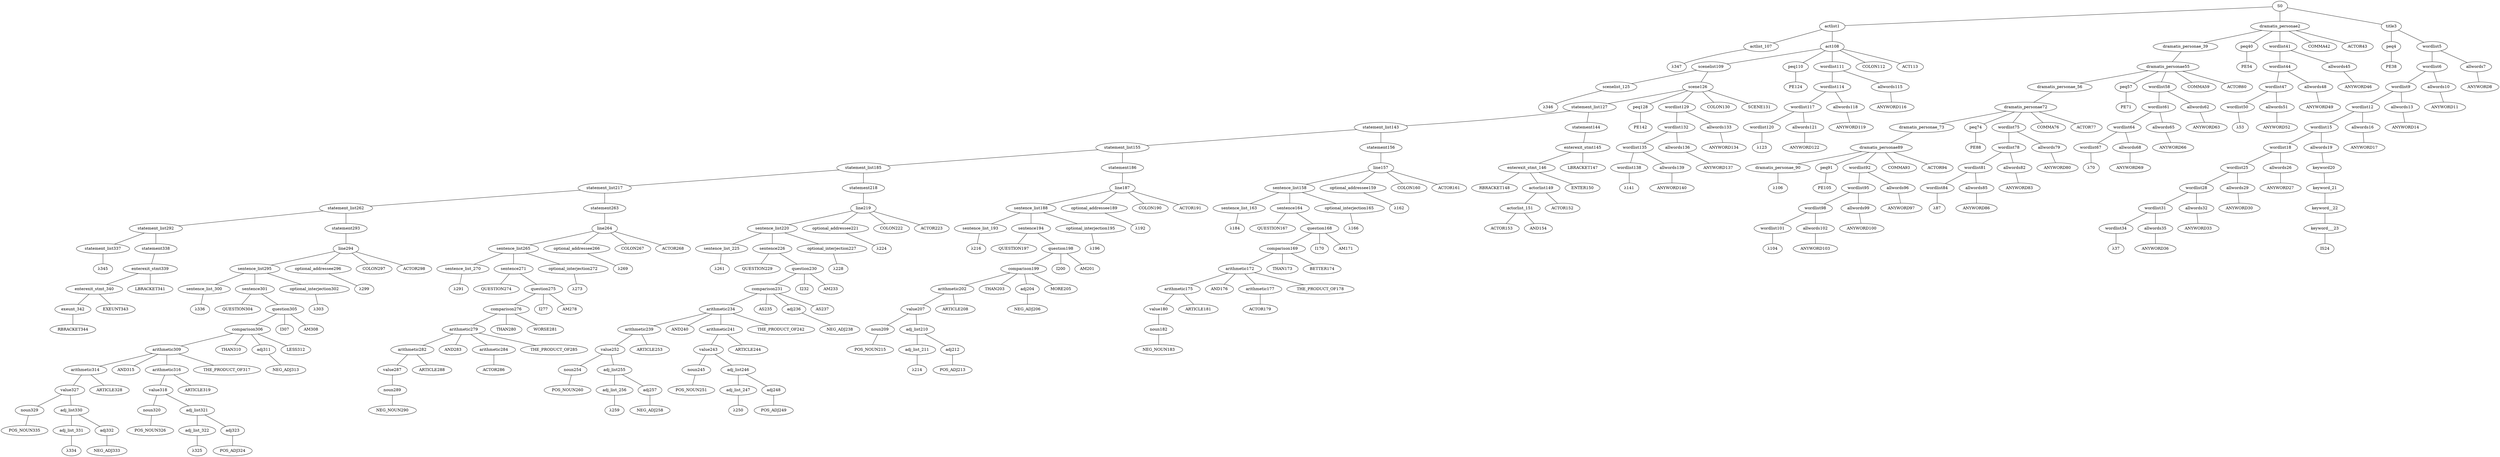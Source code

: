 strict graph {
	S0 -- actlist1
	S0 -- dramatis_personae2
	S0 -- title3

	title3 -- peq4
	title3 -- wordlist5

	wordlist5 -- wordlist6
	wordlist5 -- allwords7

	allwords7 -- ANYWORD8


	wordlist6 -- wordlist9
	wordlist6 -- allwords10

	allwords10 -- ANYWORD11


	wordlist9 -- wordlist12
	wordlist9 -- allwords13

	allwords13 -- ANYWORD14


	wordlist12 -- wordlist15
	wordlist12 -- allwords16

	allwords16 -- ANYWORD17


	wordlist15 -- wordlist18
	wordlist15 -- allwords19

	allwords19 -- keyword20

	keyword20 -- keyword_21

	keyword_21 -- keyword__22

	keyword__22 -- keyword___23

	keyword___23 -- IS24


	wordlist18 -- wordlist25
	wordlist18 -- allwords26

	allwords26 -- ANYWORD27


	wordlist25 -- wordlist28
	wordlist25 -- allwords29

	allwords29 -- ANYWORD30


	wordlist28 -- wordlist31
	wordlist28 -- allwords32

	allwords32 -- ANYWORD33


	wordlist31 -- wordlist34
	wordlist31 -- allwords35

	allwords35 -- ANYWORD36


	wordlist34 -- λ37

	peq4 -- PE38


	dramatis_personae2 -- dramatis_personae_39
	dramatis_personae2 -- peq40
	dramatis_personae2 -- wordlist41
	dramatis_personae2 -- COMMA42
	dramatis_personae2 -- ACTOR43



	wordlist41 -- wordlist44
	wordlist41 -- allwords45

	allwords45 -- ANYWORD46


	wordlist44 -- wordlist47
	wordlist44 -- allwords48

	allwords48 -- ANYWORD49


	wordlist47 -- wordlist50
	wordlist47 -- allwords51

	allwords51 -- ANYWORD52


	wordlist50 -- λ53

	peq40 -- PE54


	dramatis_personae_39 -- dramatis_personae55

	dramatis_personae55 -- dramatis_personae_56
	dramatis_personae55 -- peq57
	dramatis_personae55 -- wordlist58
	dramatis_personae55 -- COMMA59
	dramatis_personae55 -- ACTOR60



	wordlist58 -- wordlist61
	wordlist58 -- allwords62

	allwords62 -- ANYWORD63


	wordlist61 -- wordlist64
	wordlist61 -- allwords65

	allwords65 -- ANYWORD66


	wordlist64 -- wordlist67
	wordlist64 -- allwords68

	allwords68 -- ANYWORD69


	wordlist67 -- λ70

	peq57 -- PE71


	dramatis_personae_56 -- dramatis_personae72

	dramatis_personae72 -- dramatis_personae_73
	dramatis_personae72 -- peq74
	dramatis_personae72 -- wordlist75
	dramatis_personae72 -- COMMA76
	dramatis_personae72 -- ACTOR77



	wordlist75 -- wordlist78
	wordlist75 -- allwords79

	allwords79 -- ANYWORD80


	wordlist78 -- wordlist81
	wordlist78 -- allwords82

	allwords82 -- ANYWORD83


	wordlist81 -- wordlist84
	wordlist81 -- allwords85

	allwords85 -- ANYWORD86


	wordlist84 -- λ87

	peq74 -- PE88


	dramatis_personae_73 -- dramatis_personae89

	dramatis_personae89 -- dramatis_personae_90
	dramatis_personae89 -- peq91
	dramatis_personae89 -- wordlist92
	dramatis_personae89 -- COMMA93
	dramatis_personae89 -- ACTOR94



	wordlist92 -- wordlist95
	wordlist92 -- allwords96

	allwords96 -- ANYWORD97


	wordlist95 -- wordlist98
	wordlist95 -- allwords99

	allwords99 -- ANYWORD100


	wordlist98 -- wordlist101
	wordlist98 -- allwords102

	allwords102 -- ANYWORD103


	wordlist101 -- λ104

	peq91 -- PE105


	dramatis_personae_90 -- λ106

	actlist1 -- actlist_107
	actlist1 -- act108

	act108 -- scenelist109
	act108 -- peq110
	act108 -- wordlist111
	act108 -- COLON112
	act108 -- ACT113



	wordlist111 -- wordlist114
	wordlist111 -- allwords115

	allwords115 -- ANYWORD116


	wordlist114 -- wordlist117
	wordlist114 -- allwords118

	allwords118 -- ANYWORD119


	wordlist117 -- wordlist120
	wordlist117 -- allwords121

	allwords121 -- ANYWORD122


	wordlist120 -- λ123

	peq110 -- PE124


	scenelist109 -- scenelist_125
	scenelist109 -- scene126

	scene126 -- statement_list127
	scene126 -- peq128
	scene126 -- wordlist129
	scene126 -- COLON130
	scene126 -- SCENE131



	wordlist129 -- wordlist132
	wordlist129 -- allwords133

	allwords133 -- ANYWORD134


	wordlist132 -- wordlist135
	wordlist132 -- allwords136

	allwords136 -- ANYWORD137


	wordlist135 -- wordlist138
	wordlist135 -- allwords139

	allwords139 -- ANYWORD140


	wordlist138 -- λ141

	peq128 -- PE142


	statement_list127 -- statement_list143
	statement_list127 -- statement144

	statement144 -- enterexit_stmt145

	enterexit_stmt145 -- enterexit_stmt_146
	enterexit_stmt145 -- LBRACKET147


	enterexit_stmt_146 -- RBRACKET148
	enterexit_stmt_146 -- actorlist149
	enterexit_stmt_146 -- ENTER150


	actorlist149 -- actorlist_151
	actorlist149 -- ACTOR152


	actorlist_151 -- ACTOR153
	actorlist_151 -- AND154




	statement_list143 -- statement_list155
	statement_list143 -- statement156

	statement156 -- line157

	line157 -- sentence_list158
	line157 -- optional_addressee159
	line157 -- COLON160
	line157 -- ACTOR161



	optional_addressee159 -- λ162

	sentence_list158 -- sentence_list_163
	sentence_list158 -- sentence164
	sentence_list158 -- optional_interjection165

	optional_interjection165 -- λ166

	sentence164 -- QUESTION167
	sentence164 -- question168

	question168 -- comparison169
	question168 -- I170
	question168 -- AM171



	comparison169 -- arithmetic172
	comparison169 -- THAN173
	comparison169 -- BETTER174



	arithmetic172 -- arithmetic175
	arithmetic172 -- AND176
	arithmetic172 -- arithmetic177
	arithmetic172 -- THE_PRODUCT_OF178


	arithmetic177 -- ACTOR179



	arithmetic175 -- value180
	arithmetic175 -- ARTICLE181


	value180 -- noun182

	noun182 -- NEG_NOUN183



	sentence_list_163 -- λ184

	statement_list155 -- statement_list185
	statement_list155 -- statement186

	statement186 -- line187

	line187 -- sentence_list188
	line187 -- optional_addressee189
	line187 -- COLON190
	line187 -- ACTOR191



	optional_addressee189 -- λ192

	sentence_list188 -- sentence_list_193
	sentence_list188 -- sentence194
	sentence_list188 -- optional_interjection195

	optional_interjection195 -- λ196

	sentence194 -- QUESTION197
	sentence194 -- question198

	question198 -- comparison199
	question198 -- I200
	question198 -- AM201



	comparison199 -- arithmetic202
	comparison199 -- THAN203
	comparison199 -- adj204
	comparison199 -- MORE205


	adj204 -- NEG_ADJ206



	arithmetic202 -- value207
	arithmetic202 -- ARTICLE208


	value207 -- noun209
	value207 -- adj_list210

	adj_list210 -- adj_list_211
	adj_list210 -- adj212

	adj212 -- POS_ADJ213


	adj_list_211 -- λ214

	noun209 -- POS_NOUN215



	sentence_list_193 -- λ216

	statement_list185 -- statement_list217
	statement_list185 -- statement218

	statement218 -- line219

	line219 -- sentence_list220
	line219 -- optional_addressee221
	line219 -- COLON222
	line219 -- ACTOR223



	optional_addressee221 -- λ224

	sentence_list220 -- sentence_list_225
	sentence_list220 -- sentence226
	sentence_list220 -- optional_interjection227

	optional_interjection227 -- λ228

	sentence226 -- QUESTION229
	sentence226 -- question230

	question230 -- comparison231
	question230 -- I232
	question230 -- AM233



	comparison231 -- arithmetic234
	comparison231 -- AS235
	comparison231 -- adj236
	comparison231 -- AS237


	adj236 -- NEG_ADJ238



	arithmetic234 -- arithmetic239
	arithmetic234 -- AND240
	arithmetic234 -- arithmetic241
	arithmetic234 -- THE_PRODUCT_OF242


	arithmetic241 -- value243
	arithmetic241 -- ARTICLE244


	value243 -- noun245
	value243 -- adj_list246

	adj_list246 -- adj_list_247
	adj_list246 -- adj248

	adj248 -- POS_ADJ249


	adj_list_247 -- λ250

	noun245 -- POS_NOUN251



	arithmetic239 -- value252
	arithmetic239 -- ARTICLE253


	value252 -- noun254
	value252 -- adj_list255

	adj_list255 -- adj_list_256
	adj_list255 -- adj257

	adj257 -- NEG_ADJ258


	adj_list_256 -- λ259

	noun254 -- POS_NOUN260



	sentence_list_225 -- λ261

	statement_list217 -- statement_list262
	statement_list217 -- statement263

	statement263 -- line264

	line264 -- sentence_list265
	line264 -- optional_addressee266
	line264 -- COLON267
	line264 -- ACTOR268



	optional_addressee266 -- λ269

	sentence_list265 -- sentence_list_270
	sentence_list265 -- sentence271
	sentence_list265 -- optional_interjection272

	optional_interjection272 -- λ273

	sentence271 -- QUESTION274
	sentence271 -- question275

	question275 -- comparison276
	question275 -- I277
	question275 -- AM278



	comparison276 -- arithmetic279
	comparison276 -- THAN280
	comparison276 -- WORSE281



	arithmetic279 -- arithmetic282
	arithmetic279 -- AND283
	arithmetic279 -- arithmetic284
	arithmetic279 -- THE_PRODUCT_OF285


	arithmetic284 -- ACTOR286



	arithmetic282 -- value287
	arithmetic282 -- ARTICLE288


	value287 -- noun289

	noun289 -- NEG_NOUN290



	sentence_list_270 -- λ291

	statement_list262 -- statement_list292
	statement_list262 -- statement293

	statement293 -- line294

	line294 -- sentence_list295
	line294 -- optional_addressee296
	line294 -- COLON297
	line294 -- ACTOR298



	optional_addressee296 -- λ299

	sentence_list295 -- sentence_list_300
	sentence_list295 -- sentence301
	sentence_list295 -- optional_interjection302

	optional_interjection302 -- λ303

	sentence301 -- QUESTION304
	sentence301 -- question305

	question305 -- comparison306
	question305 -- I307
	question305 -- AM308



	comparison306 -- arithmetic309
	comparison306 -- THAN310
	comparison306 -- adj311
	comparison306 -- LESS312


	adj311 -- NEG_ADJ313



	arithmetic309 -- arithmetic314
	arithmetic309 -- AND315
	arithmetic309 -- arithmetic316
	arithmetic309 -- THE_PRODUCT_OF317


	arithmetic316 -- value318
	arithmetic316 -- ARTICLE319


	value318 -- noun320
	value318 -- adj_list321

	adj_list321 -- adj_list_322
	adj_list321 -- adj323

	adj323 -- POS_ADJ324


	adj_list_322 -- λ325

	noun320 -- POS_NOUN326



	arithmetic314 -- value327
	arithmetic314 -- ARTICLE328


	value327 -- noun329
	value327 -- adj_list330

	adj_list330 -- adj_list_331
	adj_list330 -- adj332

	adj332 -- NEG_ADJ333


	adj_list_331 -- λ334

	noun329 -- POS_NOUN335



	sentence_list_300 -- λ336

	statement_list292 -- statement_list337
	statement_list292 -- statement338

	statement338 -- enterexit_stmt339

	enterexit_stmt339 -- enterexit_stmt_340
	enterexit_stmt339 -- LBRACKET341


	enterexit_stmt_340 -- exeunt_342
	enterexit_stmt_340 -- EXEUNT343


	exeunt_342 -- RBRACKET344


	statement_list337 -- λ345

	scenelist_125 -- λ346

	actlist_107 -- λ347


}